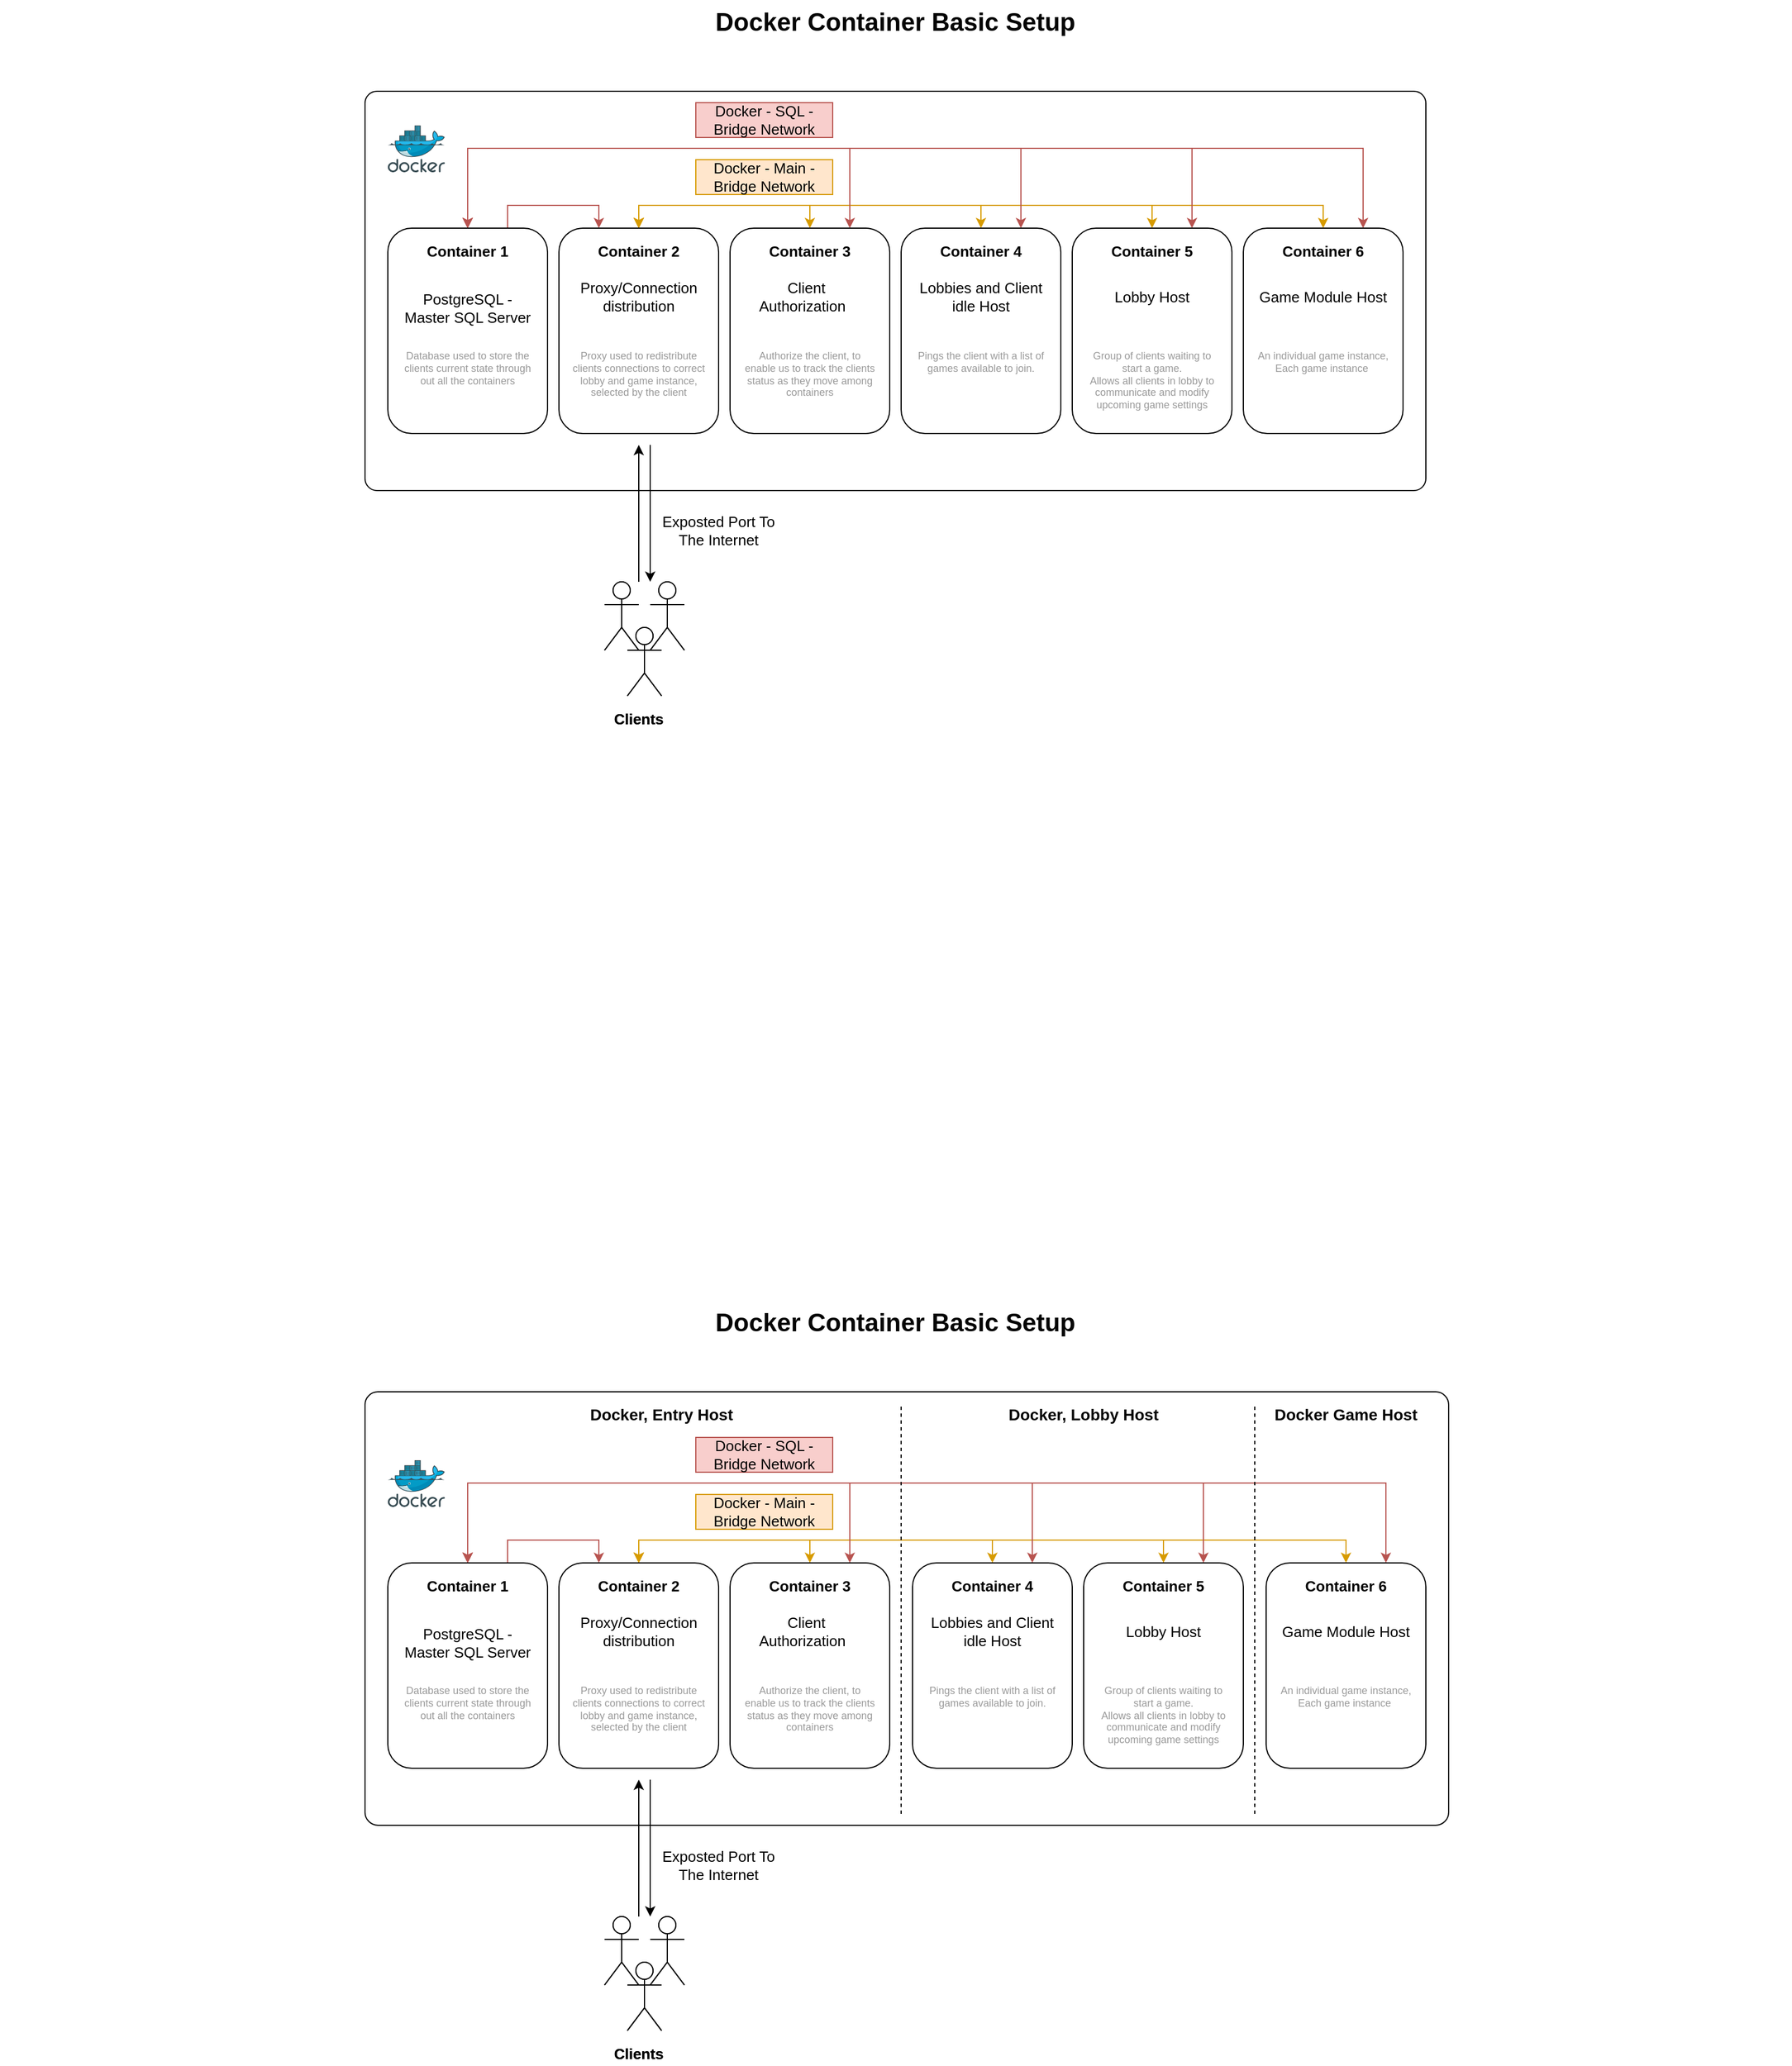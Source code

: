<mxfile version="12.9.4" type="github">
  <diagram id="G6aAyCiUhe-DF7zZhqXM" name="Page-1">
    <mxGraphModel dx="1422" dy="762" grid="1" gridSize="10" guides="1" tooltips="1" connect="1" arrows="1" fold="1" page="1" pageScale="1" pageWidth="1654" pageHeight="1169" math="0" shadow="0">
      <root>
        <mxCell id="0" />
        <mxCell id="1" parent="0" />
        <mxCell id="WDJNQAaPPTsATFnZAzZO-1" value="" style="aspect=fixed;html=1;points=[];align=center;image;fontSize=12;image=img/lib/mscae/Docker.svg;" parent="1" vertex="1">
          <mxGeometry x="400" y="269.5" width="50" height="41" as="geometry" />
        </mxCell>
        <mxCell id="WDJNQAaPPTsATFnZAzZO-6" value="" style="group" parent="1" vertex="1" connectable="0">
          <mxGeometry x="380" y="340" width="140" height="180" as="geometry" />
        </mxCell>
        <mxCell id="WDJNQAaPPTsATFnZAzZO-3" value="" style="rounded=1;whiteSpace=wrap;html=1;" parent="WDJNQAaPPTsATFnZAzZO-6" vertex="1">
          <mxGeometry width="140" height="180" as="geometry" />
        </mxCell>
        <mxCell id="WDJNQAaPPTsATFnZAzZO-4" value="Container 1" style="text;html=1;strokeColor=none;fillColor=none;align=center;verticalAlign=middle;whiteSpace=wrap;rounded=0;fontStyle=1;fontSize=13;" parent="WDJNQAaPPTsATFnZAzZO-6" vertex="1">
          <mxGeometry x="30" y="10" width="80" height="20" as="geometry" />
        </mxCell>
        <mxCell id="WDJNQAaPPTsATFnZAzZO-5" value="PostgreSQL -&lt;br&gt;Master SQL Server" style="text;html=1;strokeColor=none;fillColor=none;align=center;verticalAlign=middle;whiteSpace=wrap;rounded=0;fontSize=13;" parent="WDJNQAaPPTsATFnZAzZO-6" vertex="1">
          <mxGeometry x="10" y="60" width="120" height="100" as="geometry" />
        </mxCell>
        <mxCell id="WDJNQAaPPTsATFnZAzZO-7" value="" style="group" parent="1" vertex="1" connectable="0">
          <mxGeometry x="680" y="340" width="140" height="180" as="geometry" />
        </mxCell>
        <mxCell id="WDJNQAaPPTsATFnZAzZO-8" value="" style="rounded=1;whiteSpace=wrap;html=1;" parent="WDJNQAaPPTsATFnZAzZO-7" vertex="1">
          <mxGeometry width="140" height="180" as="geometry" />
        </mxCell>
        <mxCell id="WDJNQAaPPTsATFnZAzZO-9" value="Container 3" style="text;html=1;strokeColor=none;fillColor=none;align=center;verticalAlign=middle;whiteSpace=wrap;rounded=0;fontStyle=1;fontSize=13;" parent="WDJNQAaPPTsATFnZAzZO-7" vertex="1">
          <mxGeometry x="30" y="10" width="80" height="20" as="geometry" />
        </mxCell>
        <mxCell id="WDJNQAaPPTsATFnZAzZO-10" value="Client Authorization&amp;nbsp;&amp;nbsp;" style="text;html=1;strokeColor=none;fillColor=none;align=center;verticalAlign=middle;whiteSpace=wrap;rounded=0;fontSize=13;" parent="WDJNQAaPPTsATFnZAzZO-7" vertex="1">
          <mxGeometry x="10" y="60" width="120" height="100" as="geometry" />
        </mxCell>
        <mxCell id="WDJNQAaPPTsATFnZAzZO-11" value="" style="group" parent="1" vertex="1" connectable="0">
          <mxGeometry x="530" y="340" width="140" height="180" as="geometry" />
        </mxCell>
        <mxCell id="WDJNQAaPPTsATFnZAzZO-12" value="" style="rounded=1;whiteSpace=wrap;html=1;" parent="WDJNQAaPPTsATFnZAzZO-11" vertex="1">
          <mxGeometry width="140" height="180" as="geometry" />
        </mxCell>
        <mxCell id="WDJNQAaPPTsATFnZAzZO-13" value="Container 2" style="text;html=1;strokeColor=none;fillColor=none;align=center;verticalAlign=middle;whiteSpace=wrap;rounded=0;fontStyle=1;fontSize=13;" parent="WDJNQAaPPTsATFnZAzZO-11" vertex="1">
          <mxGeometry x="30" y="10" width="80" height="20" as="geometry" />
        </mxCell>
        <mxCell id="WDJNQAaPPTsATFnZAzZO-14" value="Proxy/Connection distribution Server" style="text;html=1;strokeColor=none;fillColor=none;align=center;verticalAlign=middle;whiteSpace=wrap;rounded=0;fontSize=13;" parent="WDJNQAaPPTsATFnZAzZO-11" vertex="1">
          <mxGeometry x="10" y="60" width="120" height="100" as="geometry" />
        </mxCell>
        <mxCell id="WDJNQAaPPTsATFnZAzZO-15" value="" style="group" parent="1" vertex="1" connectable="0">
          <mxGeometry x="840" y="340" width="140" height="180" as="geometry" />
        </mxCell>
        <mxCell id="WDJNQAaPPTsATFnZAzZO-16" value="" style="rounded=1;whiteSpace=wrap;html=1;" parent="WDJNQAaPPTsATFnZAzZO-15" vertex="1">
          <mxGeometry width="140" height="180" as="geometry" />
        </mxCell>
        <mxCell id="WDJNQAaPPTsATFnZAzZO-17" value="Container 4" style="text;html=1;strokeColor=none;fillColor=none;align=center;verticalAlign=middle;whiteSpace=wrap;rounded=0;fontStyle=1;fontSize=13;" parent="WDJNQAaPPTsATFnZAzZO-15" vertex="1">
          <mxGeometry x="30" y="10" width="80" height="20" as="geometry" />
        </mxCell>
        <mxCell id="WDJNQAaPPTsATFnZAzZO-18" value="Lobbies and Client idle host" style="text;html=1;strokeColor=none;fillColor=none;align=center;verticalAlign=middle;whiteSpace=wrap;rounded=0;fontSize=13;" parent="WDJNQAaPPTsATFnZAzZO-15" vertex="1">
          <mxGeometry x="10" y="60" width="120" height="100" as="geometry" />
        </mxCell>
        <mxCell id="WDJNQAaPPTsATFnZAzZO-19" value="" style="group" parent="1" vertex="1" connectable="0">
          <mxGeometry x="990" y="340" width="140" height="180" as="geometry" />
        </mxCell>
        <mxCell id="WDJNQAaPPTsATFnZAzZO-20" value="" style="rounded=1;whiteSpace=wrap;html=1;" parent="WDJNQAaPPTsATFnZAzZO-19" vertex="1">
          <mxGeometry width="140" height="180" as="geometry" />
        </mxCell>
        <mxCell id="WDJNQAaPPTsATFnZAzZO-21" value="Container 5" style="text;html=1;strokeColor=none;fillColor=none;align=center;verticalAlign=middle;whiteSpace=wrap;rounded=0;fontStyle=1;fontSize=13;" parent="WDJNQAaPPTsATFnZAzZO-19" vertex="1">
          <mxGeometry x="30" y="10" width="80" height="20" as="geometry" />
        </mxCell>
        <mxCell id="WDJNQAaPPTsATFnZAzZO-22" value="Lobby Server" style="text;html=1;strokeColor=none;fillColor=none;align=center;verticalAlign=middle;whiteSpace=wrap;rounded=0;fontSize=13;" parent="WDJNQAaPPTsATFnZAzZO-19" vertex="1">
          <mxGeometry x="10" y="60" width="120" height="100" as="geometry" />
        </mxCell>
        <mxCell id="WDJNQAaPPTsATFnZAzZO-23" value="" style="group" parent="1" vertex="1" connectable="0">
          <mxGeometry x="1140" y="340" width="140" height="180" as="geometry" />
        </mxCell>
        <mxCell id="WDJNQAaPPTsATFnZAzZO-24" value="" style="rounded=1;whiteSpace=wrap;html=1;" parent="WDJNQAaPPTsATFnZAzZO-23" vertex="1">
          <mxGeometry width="140" height="180" as="geometry" />
        </mxCell>
        <mxCell id="WDJNQAaPPTsATFnZAzZO-25" value="Container 5" style="text;html=1;strokeColor=none;fillColor=none;align=center;verticalAlign=middle;whiteSpace=wrap;rounded=0;fontStyle=1;fontSize=13;" parent="WDJNQAaPPTsATFnZAzZO-23" vertex="1">
          <mxGeometry x="30" y="10" width="80" height="20" as="geometry" />
        </mxCell>
        <mxCell id="WDJNQAaPPTsATFnZAzZO-26" value="Game Module Server" style="text;html=1;strokeColor=none;fillColor=none;align=center;verticalAlign=middle;whiteSpace=wrap;rounded=0;fontSize=13;" parent="WDJNQAaPPTsATFnZAzZO-23" vertex="1">
          <mxGeometry x="10" y="60" width="120" height="100" as="geometry" />
        </mxCell>
        <mxCell id="WDJNQAaPPTsATFnZAzZO-27" value="" style="shape=umlActor;verticalLabelPosition=bottom;labelBackgroundColor=#ffffff;verticalAlign=top;html=1;outlineConnect=0;fontSize=13;" parent="1" vertex="1">
          <mxGeometry x="570" y="650" width="30" height="60" as="geometry" />
        </mxCell>
        <mxCell id="WDJNQAaPPTsATFnZAzZO-28" value="" style="shape=umlActor;verticalLabelPosition=bottom;labelBackgroundColor=#ffffff;verticalAlign=top;html=1;outlineConnect=0;fontSize=13;" parent="1" vertex="1">
          <mxGeometry x="610" y="650" width="30" height="60" as="geometry" />
        </mxCell>
        <mxCell id="WDJNQAaPPTsATFnZAzZO-29" value="" style="shape=umlActor;verticalLabelPosition=bottom;labelBackgroundColor=#ffffff;verticalAlign=top;html=1;outlineConnect=0;fontSize=13;" parent="1" vertex="1">
          <mxGeometry x="590" y="690" width="30" height="60" as="geometry" />
        </mxCell>
        <mxCell id="WDJNQAaPPTsATFnZAzZO-30" value="&lt;b&gt;Clients&lt;/b&gt;" style="text;html=1;strokeColor=none;fillColor=none;align=center;verticalAlign=middle;whiteSpace=wrap;rounded=0;fontSize=13;" parent="1" vertex="1">
          <mxGeometry x="560" y="760" width="80" height="20" as="geometry" />
        </mxCell>
        <mxCell id="WDJNQAaPPTsATFnZAzZO-33" value="" style="rounded=1;whiteSpace=wrap;html=1;arcSize=3;" parent="1" vertex="1">
          <mxGeometry x="360" y="220" width="930" height="350" as="geometry" />
        </mxCell>
        <mxCell id="WDJNQAaPPTsATFnZAzZO-70" value="" style="group" parent="1" vertex="1" connectable="0">
          <mxGeometry x="600" y="530" width="10" height="120" as="geometry" />
        </mxCell>
        <mxCell id="WDJNQAaPPTsATFnZAzZO-67" value="" style="endArrow=classic;html=1;fontSize=13;endFill=1;" parent="WDJNQAaPPTsATFnZAzZO-70" edge="1">
          <mxGeometry width="50" height="50" relative="1" as="geometry">
            <mxPoint y="120" as="sourcePoint" />
            <mxPoint as="targetPoint" />
          </mxGeometry>
        </mxCell>
        <mxCell id="WDJNQAaPPTsATFnZAzZO-68" value="" style="endArrow=none;html=1;fontSize=13;startArrow=classic;startFill=1;" parent="WDJNQAaPPTsATFnZAzZO-70" edge="1">
          <mxGeometry width="50" height="50" relative="1" as="geometry">
            <mxPoint x="10" y="120" as="sourcePoint" />
            <mxPoint x="10" as="targetPoint" />
          </mxGeometry>
        </mxCell>
        <mxCell id="WDJNQAaPPTsATFnZAzZO-73" style="edgeStyle=orthogonalEdgeStyle;rounded=0;orthogonalLoop=1;jettySize=auto;html=1;exitX=0.5;exitY=0;exitDx=0;exitDy=0;entryX=0.5;entryY=0;entryDx=0;entryDy=0;startArrow=classic;startFill=1;endArrow=classic;endFill=1;fontSize=13;fillColor=#ffe6cc;strokeColor=#d79b00;" parent="1" source="WDJNQAaPPTsATFnZAzZO-44" target="WDJNQAaPPTsATFnZAzZO-40" edge="1">
          <mxGeometry relative="1" as="geometry" />
        </mxCell>
        <mxCell id="WDJNQAaPPTsATFnZAzZO-75" style="edgeStyle=orthogonalEdgeStyle;rounded=0;orthogonalLoop=1;jettySize=auto;html=1;exitX=0.5;exitY=0;exitDx=0;exitDy=0;entryX=0.5;entryY=0;entryDx=0;entryDy=0;startArrow=classic;startFill=1;endArrow=classic;endFill=1;fontSize=13;fillColor=#ffe6cc;strokeColor=#d79b00;" parent="1" source="WDJNQAaPPTsATFnZAzZO-48" target="WDJNQAaPPTsATFnZAzZO-44" edge="1">
          <mxGeometry relative="1" as="geometry" />
        </mxCell>
        <mxCell id="WDJNQAaPPTsATFnZAzZO-77" style="edgeStyle=orthogonalEdgeStyle;rounded=0;orthogonalLoop=1;jettySize=auto;html=1;exitX=0.5;exitY=0;exitDx=0;exitDy=0;startArrow=classic;startFill=1;endArrow=classic;endFill=1;fontSize=13;entryX=0.5;entryY=0;entryDx=0;entryDy=0;fillColor=#ffe6cc;strokeColor=#d79b00;" parent="1" source="WDJNQAaPPTsATFnZAzZO-52" target="WDJNQAaPPTsATFnZAzZO-44" edge="1">
          <mxGeometry relative="1" as="geometry">
            <mxPoint x="950" y="140" as="targetPoint" />
          </mxGeometry>
        </mxCell>
        <mxCell id="WDJNQAaPPTsATFnZAzZO-78" style="edgeStyle=orthogonalEdgeStyle;rounded=0;orthogonalLoop=1;jettySize=auto;html=1;exitX=0.5;exitY=0;exitDx=0;exitDy=0;startArrow=classic;startFill=1;endArrow=classic;endFill=1;fontSize=13;entryX=0.5;entryY=0;entryDx=0;entryDy=0;fillColor=#ffe6cc;strokeColor=#d79b00;" parent="1" source="WDJNQAaPPTsATFnZAzZO-56" target="WDJNQAaPPTsATFnZAzZO-44" edge="1">
          <mxGeometry relative="1" as="geometry">
            <mxPoint x="870" y="88.621" as="targetPoint" />
          </mxGeometry>
        </mxCell>
        <mxCell id="WDJNQAaPPTsATFnZAzZO-79" value="Docker - Main -&lt;br&gt;Bridge Network" style="text;html=1;strokeColor=#d79b00;fillColor=#ffe6cc;align=center;verticalAlign=middle;whiteSpace=wrap;rounded=0;fontSize=13;" parent="1" vertex="1">
          <mxGeometry x="650" y="280" width="120" height="30.5" as="geometry" />
        </mxCell>
        <mxCell id="WDJNQAaPPTsATFnZAzZO-80" value="Exposted Port To The Internet" style="text;html=1;strokeColor=none;fillColor=none;align=center;verticalAlign=middle;whiteSpace=wrap;rounded=0;fontSize=13;" parent="1" vertex="1">
          <mxGeometry x="610" y="590" width="120" height="30" as="geometry" />
        </mxCell>
        <mxCell id="WDJNQAaPPTsATFnZAzZO-87" style="edgeStyle=orthogonalEdgeStyle;rounded=0;orthogonalLoop=1;jettySize=auto;html=1;exitX=0.75;exitY=0;exitDx=0;exitDy=0;entryX=0.25;entryY=0;entryDx=0;entryDy=0;startArrow=none;startFill=0;endArrow=classic;endFill=1;fontSize=13;fillColor=#f8cecc;strokeColor=#b85450;" parent="1" source="WDJNQAaPPTsATFnZAzZO-36" target="WDJNQAaPPTsATFnZAzZO-44" edge="1">
          <mxGeometry relative="1" as="geometry" />
        </mxCell>
        <mxCell id="WDJNQAaPPTsATFnZAzZO-88" style="edgeStyle=orthogonalEdgeStyle;rounded=0;orthogonalLoop=1;jettySize=auto;html=1;exitX=0.5;exitY=0;exitDx=0;exitDy=0;entryX=0.75;entryY=0;entryDx=0;entryDy=0;startArrow=classic;startFill=1;endArrow=classic;endFill=1;fontSize=13;fillColor=#f8cecc;strokeColor=#b85450;" parent="1" source="WDJNQAaPPTsATFnZAzZO-36" target="WDJNQAaPPTsATFnZAzZO-56" edge="1">
          <mxGeometry relative="1" as="geometry">
            <Array as="points">
              <mxPoint x="450" y="270" />
              <mxPoint x="1235" y="270" />
            </Array>
          </mxGeometry>
        </mxCell>
        <mxCell id="WDJNQAaPPTsATFnZAzZO-90" style="edgeStyle=orthogonalEdgeStyle;rounded=0;orthogonalLoop=1;jettySize=auto;html=1;exitX=0.75;exitY=0;exitDx=0;exitDy=0;startArrow=classic;startFill=1;endArrow=classic;endFill=1;fontSize=13;entryX=0.5;entryY=0;entryDx=0;entryDy=0;fillColor=#f8cecc;strokeColor=#b85450;" parent="1" source="WDJNQAaPPTsATFnZAzZO-52" target="WDJNQAaPPTsATFnZAzZO-36" edge="1">
          <mxGeometry relative="1" as="geometry">
            <mxPoint x="850" y="70" as="targetPoint" />
            <Array as="points">
              <mxPoint x="1085" y="270" />
              <mxPoint x="450" y="270" />
            </Array>
          </mxGeometry>
        </mxCell>
        <mxCell id="WDJNQAaPPTsATFnZAzZO-91" style="edgeStyle=orthogonalEdgeStyle;rounded=0;orthogonalLoop=1;jettySize=auto;html=1;exitX=0.75;exitY=0;exitDx=0;exitDy=0;entryX=0.5;entryY=0;entryDx=0;entryDy=0;startArrow=classic;startFill=1;endArrow=classic;endFill=1;fontSize=13;fillColor=#f8cecc;strokeColor=#b85450;" parent="1" source="WDJNQAaPPTsATFnZAzZO-48" target="WDJNQAaPPTsATFnZAzZO-36" edge="1">
          <mxGeometry relative="1" as="geometry">
            <Array as="points">
              <mxPoint x="935" y="270" />
              <mxPoint x="450" y="270" />
            </Array>
          </mxGeometry>
        </mxCell>
        <mxCell id="WDJNQAaPPTsATFnZAzZO-92" style="edgeStyle=orthogonalEdgeStyle;rounded=0;orthogonalLoop=1;jettySize=auto;html=1;exitX=0.75;exitY=0;exitDx=0;exitDy=0;entryX=0.5;entryY=0;entryDx=0;entryDy=0;startArrow=classic;startFill=1;endArrow=classic;endFill=1;fontSize=13;fillColor=#f8cecc;strokeColor=#b85450;" parent="1" source="WDJNQAaPPTsATFnZAzZO-40" target="WDJNQAaPPTsATFnZAzZO-36" edge="1">
          <mxGeometry relative="1" as="geometry">
            <Array as="points">
              <mxPoint x="785" y="270" />
              <mxPoint x="450" y="270" />
            </Array>
          </mxGeometry>
        </mxCell>
        <mxCell id="WDJNQAaPPTsATFnZAzZO-94" value="Docker - SQL -&lt;br&gt;Bridge Network" style="text;html=1;strokeColor=#b85450;fillColor=#f8cecc;align=center;verticalAlign=middle;whiteSpace=wrap;rounded=0;fontSize=13;" parent="1" vertex="1">
          <mxGeometry x="650" y="230" width="120" height="30.5" as="geometry" />
        </mxCell>
        <mxCell id="urJCP8OpHEJr19VCwwud-18" value="Docker Container Basic Setup" style="text;html=1;strokeColor=none;fillColor=none;align=center;verticalAlign=middle;whiteSpace=wrap;rounded=0;fontSize=22;fontColor=#050505;fontStyle=1" vertex="1" parent="1">
          <mxGeometry x="40" y="140" width="1570" height="40" as="geometry" />
        </mxCell>
        <mxCell id="urJCP8OpHEJr19VCwwud-19" value="" style="aspect=fixed;html=1;points=[];align=center;image;fontSize=12;image=img/lib/mscae/Docker.svg;" vertex="1" parent="1">
          <mxGeometry x="400" y="1439.5" width="50" height="41" as="geometry" />
        </mxCell>
        <mxCell id="urJCP8OpHEJr19VCwwud-20" value="" style="group" vertex="1" connectable="0" parent="1">
          <mxGeometry x="380" y="1510" width="140" height="180" as="geometry" />
        </mxCell>
        <mxCell id="urJCP8OpHEJr19VCwwud-21" value="" style="rounded=1;whiteSpace=wrap;html=1;" vertex="1" parent="urJCP8OpHEJr19VCwwud-20">
          <mxGeometry width="140" height="180" as="geometry" />
        </mxCell>
        <mxCell id="urJCP8OpHEJr19VCwwud-22" value="Container 1" style="text;html=1;strokeColor=none;fillColor=none;align=center;verticalAlign=middle;whiteSpace=wrap;rounded=0;fontStyle=1;fontSize=13;" vertex="1" parent="urJCP8OpHEJr19VCwwud-20">
          <mxGeometry x="30" y="10" width="80" height="20" as="geometry" />
        </mxCell>
        <mxCell id="urJCP8OpHEJr19VCwwud-23" value="PostgreSQL -&lt;br&gt;Master SQL Server" style="text;html=1;strokeColor=none;fillColor=none;align=center;verticalAlign=middle;whiteSpace=wrap;rounded=0;fontSize=13;" vertex="1" parent="urJCP8OpHEJr19VCwwud-20">
          <mxGeometry x="10" y="60" width="120" height="100" as="geometry" />
        </mxCell>
        <mxCell id="urJCP8OpHEJr19VCwwud-24" value="" style="group" vertex="1" connectable="0" parent="1">
          <mxGeometry x="680" y="1510" width="140" height="180" as="geometry" />
        </mxCell>
        <mxCell id="urJCP8OpHEJr19VCwwud-25" value="" style="rounded=1;whiteSpace=wrap;html=1;" vertex="1" parent="urJCP8OpHEJr19VCwwud-24">
          <mxGeometry width="140" height="180" as="geometry" />
        </mxCell>
        <mxCell id="urJCP8OpHEJr19VCwwud-26" value="Container 3" style="text;html=1;strokeColor=none;fillColor=none;align=center;verticalAlign=middle;whiteSpace=wrap;rounded=0;fontStyle=1;fontSize=13;" vertex="1" parent="urJCP8OpHEJr19VCwwud-24">
          <mxGeometry x="30" y="10" width="80" height="20" as="geometry" />
        </mxCell>
        <mxCell id="urJCP8OpHEJr19VCwwud-27" value="Client Authorization&amp;nbsp;&amp;nbsp;" style="text;html=1;strokeColor=none;fillColor=none;align=center;verticalAlign=middle;whiteSpace=wrap;rounded=0;fontSize=13;" vertex="1" parent="urJCP8OpHEJr19VCwwud-24">
          <mxGeometry x="10" y="60" width="120" height="100" as="geometry" />
        </mxCell>
        <mxCell id="urJCP8OpHEJr19VCwwud-28" value="" style="group" vertex="1" connectable="0" parent="1">
          <mxGeometry x="530" y="1510" width="140" height="180" as="geometry" />
        </mxCell>
        <mxCell id="urJCP8OpHEJr19VCwwud-29" value="" style="rounded=1;whiteSpace=wrap;html=1;" vertex="1" parent="urJCP8OpHEJr19VCwwud-28">
          <mxGeometry width="140" height="180" as="geometry" />
        </mxCell>
        <mxCell id="urJCP8OpHEJr19VCwwud-30" value="Container 2" style="text;html=1;strokeColor=none;fillColor=none;align=center;verticalAlign=middle;whiteSpace=wrap;rounded=0;fontStyle=1;fontSize=13;" vertex="1" parent="urJCP8OpHEJr19VCwwud-28">
          <mxGeometry x="30" y="10" width="80" height="20" as="geometry" />
        </mxCell>
        <mxCell id="urJCP8OpHEJr19VCwwud-31" value="Proxy/Connection distribution Server" style="text;html=1;strokeColor=none;fillColor=none;align=center;verticalAlign=middle;whiteSpace=wrap;rounded=0;fontSize=13;" vertex="1" parent="urJCP8OpHEJr19VCwwud-28">
          <mxGeometry x="10" y="60" width="120" height="100" as="geometry" />
        </mxCell>
        <mxCell id="urJCP8OpHEJr19VCwwud-32" value="" style="group" vertex="1" connectable="0" parent="1">
          <mxGeometry x="840" y="1510" width="140" height="180" as="geometry" />
        </mxCell>
        <mxCell id="urJCP8OpHEJr19VCwwud-33" value="" style="rounded=1;whiteSpace=wrap;html=1;" vertex="1" parent="urJCP8OpHEJr19VCwwud-32">
          <mxGeometry width="140" height="180" as="geometry" />
        </mxCell>
        <mxCell id="urJCP8OpHEJr19VCwwud-34" value="Container 4" style="text;html=1;strokeColor=none;fillColor=none;align=center;verticalAlign=middle;whiteSpace=wrap;rounded=0;fontStyle=1;fontSize=13;" vertex="1" parent="urJCP8OpHEJr19VCwwud-32">
          <mxGeometry x="30" y="10" width="80" height="20" as="geometry" />
        </mxCell>
        <mxCell id="urJCP8OpHEJr19VCwwud-35" value="Lobbies and Client idle host" style="text;html=1;strokeColor=none;fillColor=none;align=center;verticalAlign=middle;whiteSpace=wrap;rounded=0;fontSize=13;" vertex="1" parent="urJCP8OpHEJr19VCwwud-32">
          <mxGeometry x="10" y="60" width="120" height="100" as="geometry" />
        </mxCell>
        <mxCell id="urJCP8OpHEJr19VCwwud-36" value="" style="group" vertex="1" connectable="0" parent="1">
          <mxGeometry x="990" y="1510" width="140" height="180" as="geometry" />
        </mxCell>
        <mxCell id="urJCP8OpHEJr19VCwwud-37" value="" style="rounded=1;whiteSpace=wrap;html=1;" vertex="1" parent="urJCP8OpHEJr19VCwwud-36">
          <mxGeometry width="140" height="180" as="geometry" />
        </mxCell>
        <mxCell id="urJCP8OpHEJr19VCwwud-38" value="Container 5" style="text;html=1;strokeColor=none;fillColor=none;align=center;verticalAlign=middle;whiteSpace=wrap;rounded=0;fontStyle=1;fontSize=13;" vertex="1" parent="urJCP8OpHEJr19VCwwud-36">
          <mxGeometry x="30" y="10" width="80" height="20" as="geometry" />
        </mxCell>
        <mxCell id="urJCP8OpHEJr19VCwwud-39" value="Lobby Server" style="text;html=1;strokeColor=none;fillColor=none;align=center;verticalAlign=middle;whiteSpace=wrap;rounded=0;fontSize=13;" vertex="1" parent="urJCP8OpHEJr19VCwwud-36">
          <mxGeometry x="10" y="60" width="120" height="100" as="geometry" />
        </mxCell>
        <mxCell id="urJCP8OpHEJr19VCwwud-40" value="" style="group" vertex="1" connectable="0" parent="1">
          <mxGeometry x="1140" y="1510" width="140" height="180" as="geometry" />
        </mxCell>
        <mxCell id="urJCP8OpHEJr19VCwwud-41" value="" style="rounded=1;whiteSpace=wrap;html=1;" vertex="1" parent="urJCP8OpHEJr19VCwwud-40">
          <mxGeometry width="140" height="180" as="geometry" />
        </mxCell>
        <mxCell id="urJCP8OpHEJr19VCwwud-42" value="Container 5" style="text;html=1;strokeColor=none;fillColor=none;align=center;verticalAlign=middle;whiteSpace=wrap;rounded=0;fontStyle=1;fontSize=13;" vertex="1" parent="urJCP8OpHEJr19VCwwud-40">
          <mxGeometry x="30" y="10" width="80" height="20" as="geometry" />
        </mxCell>
        <mxCell id="urJCP8OpHEJr19VCwwud-43" value="Game Module Server" style="text;html=1;strokeColor=none;fillColor=none;align=center;verticalAlign=middle;whiteSpace=wrap;rounded=0;fontSize=13;" vertex="1" parent="urJCP8OpHEJr19VCwwud-40">
          <mxGeometry x="10" y="60" width="120" height="100" as="geometry" />
        </mxCell>
        <mxCell id="urJCP8OpHEJr19VCwwud-44" value="" style="shape=umlActor;verticalLabelPosition=bottom;labelBackgroundColor=#ffffff;verticalAlign=top;html=1;outlineConnect=0;fontSize=13;" vertex="1" parent="1">
          <mxGeometry x="570" y="1820" width="30" height="60" as="geometry" />
        </mxCell>
        <mxCell id="urJCP8OpHEJr19VCwwud-45" value="" style="shape=umlActor;verticalLabelPosition=bottom;labelBackgroundColor=#ffffff;verticalAlign=top;html=1;outlineConnect=0;fontSize=13;" vertex="1" parent="1">
          <mxGeometry x="610" y="1820" width="30" height="60" as="geometry" />
        </mxCell>
        <mxCell id="urJCP8OpHEJr19VCwwud-46" value="" style="shape=umlActor;verticalLabelPosition=bottom;labelBackgroundColor=#ffffff;verticalAlign=top;html=1;outlineConnect=0;fontSize=13;" vertex="1" parent="1">
          <mxGeometry x="590" y="1860" width="30" height="60" as="geometry" />
        </mxCell>
        <mxCell id="urJCP8OpHEJr19VCwwud-47" value="&lt;b&gt;Clients&lt;/b&gt;" style="text;html=1;strokeColor=none;fillColor=none;align=center;verticalAlign=middle;whiteSpace=wrap;rounded=0;fontSize=13;" vertex="1" parent="1">
          <mxGeometry x="560" y="1930" width="80" height="20" as="geometry" />
        </mxCell>
        <mxCell id="urJCP8OpHEJr19VCwwud-48" value="" style="rounded=1;whiteSpace=wrap;html=1;arcSize=3;" vertex="1" parent="1">
          <mxGeometry x="360" y="1360" width="950" height="380" as="geometry" />
        </mxCell>
        <mxCell id="urJCP8OpHEJr19VCwwud-49" value="" style="group" vertex="1" connectable="0" parent="1">
          <mxGeometry x="600" y="1700" width="10" height="120" as="geometry" />
        </mxCell>
        <mxCell id="urJCP8OpHEJr19VCwwud-50" value="" style="endArrow=classic;html=1;fontSize=13;endFill=1;" edge="1" parent="urJCP8OpHEJr19VCwwud-49">
          <mxGeometry width="50" height="50" relative="1" as="geometry">
            <mxPoint y="120" as="sourcePoint" />
            <mxPoint as="targetPoint" />
          </mxGeometry>
        </mxCell>
        <mxCell id="urJCP8OpHEJr19VCwwud-51" value="" style="endArrow=none;html=1;fontSize=13;startArrow=classic;startFill=1;" edge="1" parent="urJCP8OpHEJr19VCwwud-49">
          <mxGeometry width="50" height="50" relative="1" as="geometry">
            <mxPoint x="10" y="120" as="sourcePoint" />
            <mxPoint x="10" as="targetPoint" />
          </mxGeometry>
        </mxCell>
        <mxCell id="urJCP8OpHEJr19VCwwud-52" style="edgeStyle=orthogonalEdgeStyle;rounded=0;orthogonalLoop=1;jettySize=auto;html=1;exitX=0.5;exitY=0;exitDx=0;exitDy=0;entryX=0.5;entryY=0;entryDx=0;entryDy=0;startArrow=classic;startFill=1;endArrow=classic;endFill=1;fontSize=13;fillColor=#ffe6cc;strokeColor=#d79b00;" edge="1" parent="1" source="urJCP8OpHEJr19VCwwud-77" target="urJCP8OpHEJr19VCwwud-72">
          <mxGeometry relative="1" as="geometry" />
        </mxCell>
        <mxCell id="urJCP8OpHEJr19VCwwud-53" style="edgeStyle=orthogonalEdgeStyle;rounded=0;orthogonalLoop=1;jettySize=auto;html=1;exitX=0.5;exitY=0;exitDx=0;exitDy=0;entryX=0.5;entryY=0;entryDx=0;entryDy=0;startArrow=classic;startFill=1;endArrow=classic;endFill=1;fontSize=13;fillColor=#ffe6cc;strokeColor=#d79b00;" edge="1" parent="1" source="urJCP8OpHEJr19VCwwud-82" target="urJCP8OpHEJr19VCwwud-77">
          <mxGeometry relative="1" as="geometry" />
        </mxCell>
        <mxCell id="urJCP8OpHEJr19VCwwud-54" style="edgeStyle=orthogonalEdgeStyle;rounded=0;orthogonalLoop=1;jettySize=auto;html=1;exitX=0.5;exitY=0;exitDx=0;exitDy=0;startArrow=classic;startFill=1;endArrow=classic;endFill=1;fontSize=13;entryX=0.5;entryY=0;entryDx=0;entryDy=0;fillColor=#ffe6cc;strokeColor=#d79b00;" edge="1" parent="1" source="urJCP8OpHEJr19VCwwud-87" target="urJCP8OpHEJr19VCwwud-77">
          <mxGeometry relative="1" as="geometry">
            <mxPoint x="950" y="1310" as="targetPoint" />
          </mxGeometry>
        </mxCell>
        <mxCell id="urJCP8OpHEJr19VCwwud-55" style="edgeStyle=orthogonalEdgeStyle;rounded=0;orthogonalLoop=1;jettySize=auto;html=1;exitX=0.5;exitY=0;exitDx=0;exitDy=0;startArrow=classic;startFill=1;endArrow=classic;endFill=1;fontSize=13;entryX=0.5;entryY=0;entryDx=0;entryDy=0;fillColor=#ffe6cc;strokeColor=#d79b00;" edge="1" parent="1" source="urJCP8OpHEJr19VCwwud-92" target="urJCP8OpHEJr19VCwwud-77">
          <mxGeometry relative="1" as="geometry">
            <mxPoint x="870" y="1258.621" as="targetPoint" />
          </mxGeometry>
        </mxCell>
        <mxCell id="urJCP8OpHEJr19VCwwud-56" value="Docker - Main -&lt;br&gt;Bridge Network" style="text;html=1;strokeColor=#d79b00;fillColor=#ffe6cc;align=center;verticalAlign=middle;whiteSpace=wrap;rounded=0;fontSize=13;" vertex="1" parent="1">
          <mxGeometry x="650" y="1450" width="120" height="30.5" as="geometry" />
        </mxCell>
        <mxCell id="urJCP8OpHEJr19VCwwud-57" value="Exposted Port To The Internet" style="text;html=1;strokeColor=none;fillColor=none;align=center;verticalAlign=middle;whiteSpace=wrap;rounded=0;fontSize=13;" vertex="1" parent="1">
          <mxGeometry x="610" y="1760" width="120" height="30" as="geometry" />
        </mxCell>
        <mxCell id="urJCP8OpHEJr19VCwwud-58" style="edgeStyle=orthogonalEdgeStyle;rounded=0;orthogonalLoop=1;jettySize=auto;html=1;exitX=0.75;exitY=0;exitDx=0;exitDy=0;entryX=0.25;entryY=0;entryDx=0;entryDy=0;startArrow=none;startFill=0;endArrow=classic;endFill=1;fontSize=13;fillColor=#f8cecc;strokeColor=#b85450;" edge="1" parent="1" source="urJCP8OpHEJr19VCwwud-67" target="urJCP8OpHEJr19VCwwud-77">
          <mxGeometry relative="1" as="geometry" />
        </mxCell>
        <mxCell id="urJCP8OpHEJr19VCwwud-59" style="edgeStyle=orthogonalEdgeStyle;rounded=0;orthogonalLoop=1;jettySize=auto;html=1;exitX=0.5;exitY=0;exitDx=0;exitDy=0;startArrow=classic;startFill=1;endArrow=classic;endFill=1;fontSize=13;fillColor=#f8cecc;strokeColor=#b85450;entryX=0.75;entryY=0;entryDx=0;entryDy=0;" edge="1" parent="1" source="urJCP8OpHEJr19VCwwud-67" target="urJCP8OpHEJr19VCwwud-92">
          <mxGeometry relative="1" as="geometry">
            <Array as="points">
              <mxPoint x="450" y="1440" />
              <mxPoint x="1255" y="1440" />
            </Array>
          </mxGeometry>
        </mxCell>
        <mxCell id="urJCP8OpHEJr19VCwwud-60" style="edgeStyle=orthogonalEdgeStyle;rounded=0;orthogonalLoop=1;jettySize=auto;html=1;exitX=0.75;exitY=0;exitDx=0;exitDy=0;startArrow=classic;startFill=1;endArrow=classic;endFill=1;fontSize=13;entryX=0.5;entryY=0;entryDx=0;entryDy=0;fillColor=#f8cecc;strokeColor=#b85450;" edge="1" parent="1" source="urJCP8OpHEJr19VCwwud-87" target="urJCP8OpHEJr19VCwwud-67">
          <mxGeometry relative="1" as="geometry">
            <mxPoint x="850" y="1240" as="targetPoint" />
            <Array as="points">
              <mxPoint x="1095" y="1440" />
              <mxPoint x="450" y="1440" />
            </Array>
          </mxGeometry>
        </mxCell>
        <mxCell id="urJCP8OpHEJr19VCwwud-61" style="edgeStyle=orthogonalEdgeStyle;rounded=0;orthogonalLoop=1;jettySize=auto;html=1;exitX=0.75;exitY=0;exitDx=0;exitDy=0;entryX=0.5;entryY=0;entryDx=0;entryDy=0;startArrow=classic;startFill=1;endArrow=classic;endFill=1;fontSize=13;fillColor=#f8cecc;strokeColor=#b85450;" edge="1" parent="1" source="urJCP8OpHEJr19VCwwud-82" target="urJCP8OpHEJr19VCwwud-67">
          <mxGeometry relative="1" as="geometry">
            <Array as="points">
              <mxPoint x="945" y="1440" />
              <mxPoint x="450" y="1440" />
            </Array>
          </mxGeometry>
        </mxCell>
        <mxCell id="urJCP8OpHEJr19VCwwud-62" style="edgeStyle=orthogonalEdgeStyle;rounded=0;orthogonalLoop=1;jettySize=auto;html=1;exitX=0.75;exitY=0;exitDx=0;exitDy=0;entryX=0.5;entryY=0;entryDx=0;entryDy=0;startArrow=classic;startFill=1;endArrow=classic;endFill=1;fontSize=13;fillColor=#f8cecc;strokeColor=#b85450;" edge="1" parent="1" source="urJCP8OpHEJr19VCwwud-72" target="urJCP8OpHEJr19VCwwud-67">
          <mxGeometry relative="1" as="geometry">
            <Array as="points">
              <mxPoint x="785" y="1440" />
              <mxPoint x="450" y="1440" />
            </Array>
          </mxGeometry>
        </mxCell>
        <mxCell id="urJCP8OpHEJr19VCwwud-63" value="Docker - SQL -&lt;br&gt;Bridge Network" style="text;html=1;strokeColor=#b85450;fillColor=#f8cecc;align=center;verticalAlign=middle;whiteSpace=wrap;rounded=0;fontSize=13;" vertex="1" parent="1">
          <mxGeometry x="650" y="1400" width="120" height="30.5" as="geometry" />
        </mxCell>
        <mxCell id="urJCP8OpHEJr19VCwwud-64" value="Docker Container Basic Setup" style="text;html=1;strokeColor=none;fillColor=none;align=center;verticalAlign=middle;whiteSpace=wrap;rounded=0;fontSize=22;fontColor=#050505;fontStyle=1" vertex="1" parent="1">
          <mxGeometry x="40" y="1280" width="1570" height="40" as="geometry" />
        </mxCell>
        <mxCell id="urJCP8OpHEJr19VCwwud-65" value="" style="aspect=fixed;html=1;points=[];align=center;image;fontSize=12;image=img/lib/mscae/Docker.svg;" vertex="1" parent="1">
          <mxGeometry x="380" y="1420" width="50" height="41" as="geometry" />
        </mxCell>
        <mxCell id="urJCP8OpHEJr19VCwwud-66" value="" style="group" vertex="1" connectable="0" parent="1">
          <mxGeometry x="380" y="1510" width="180" height="180" as="geometry" />
        </mxCell>
        <mxCell id="urJCP8OpHEJr19VCwwud-67" value="" style="rounded=1;whiteSpace=wrap;html=1;" vertex="1" parent="urJCP8OpHEJr19VCwwud-66">
          <mxGeometry width="140" height="180" as="geometry" />
        </mxCell>
        <mxCell id="urJCP8OpHEJr19VCwwud-68" value="Container 1" style="text;html=1;strokeColor=none;fillColor=none;align=center;verticalAlign=middle;whiteSpace=wrap;rounded=0;fontStyle=1;fontSize=13;" vertex="1" parent="urJCP8OpHEJr19VCwwud-66">
          <mxGeometry x="30" y="10" width="80" height="20" as="geometry" />
        </mxCell>
        <mxCell id="urJCP8OpHEJr19VCwwud-69" value="PostgreSQL -&lt;br&gt;Master SQL Server" style="text;html=1;strokeColor=none;fillColor=none;align=center;verticalAlign=middle;whiteSpace=wrap;rounded=0;fontSize=13;" vertex="1" parent="urJCP8OpHEJr19VCwwud-66">
          <mxGeometry x="10" y="50" width="120" height="40" as="geometry" />
        </mxCell>
        <mxCell id="urJCP8OpHEJr19VCwwud-70" value="Database used to store the clients current state through out all the&amp;nbsp;containers" style="text;html=1;fontSize=9;align=center;fontColor=#999999;whiteSpace=wrap;" vertex="1" parent="urJCP8OpHEJr19VCwwud-66">
          <mxGeometry x="10" y="100" width="120" height="50" as="geometry" />
        </mxCell>
        <mxCell id="urJCP8OpHEJr19VCwwud-71" value="" style="group" vertex="1" connectable="0" parent="1">
          <mxGeometry x="680" y="1510" width="140" height="180" as="geometry" />
        </mxCell>
        <mxCell id="urJCP8OpHEJr19VCwwud-72" value="" style="rounded=1;whiteSpace=wrap;html=1;" vertex="1" parent="urJCP8OpHEJr19VCwwud-71">
          <mxGeometry width="140" height="180" as="geometry" />
        </mxCell>
        <mxCell id="urJCP8OpHEJr19VCwwud-73" value="Container 3" style="text;html=1;strokeColor=none;fillColor=none;align=center;verticalAlign=middle;whiteSpace=wrap;rounded=0;fontStyle=1;fontSize=13;" vertex="1" parent="urJCP8OpHEJr19VCwwud-71">
          <mxGeometry x="30" y="10" width="80" height="20" as="geometry" />
        </mxCell>
        <mxCell id="urJCP8OpHEJr19VCwwud-74" value="Client Authorization&amp;nbsp;&amp;nbsp;" style="text;html=1;strokeColor=none;fillColor=none;align=center;verticalAlign=middle;whiteSpace=wrap;rounded=0;fontSize=13;" vertex="1" parent="urJCP8OpHEJr19VCwwud-71">
          <mxGeometry x="7" y="40" width="120" height="40" as="geometry" />
        </mxCell>
        <mxCell id="urJCP8OpHEJr19VCwwud-75" value="Authorize the client, to enable us to track the clients status as they move among containers" style="text;html=1;fontSize=9;align=center;fontColor=#999999;whiteSpace=wrap;" vertex="1" parent="urJCP8OpHEJr19VCwwud-71">
          <mxGeometry x="10" y="100" width="120" height="50" as="geometry" />
        </mxCell>
        <mxCell id="urJCP8OpHEJr19VCwwud-76" value="" style="group" vertex="1" connectable="0" parent="1">
          <mxGeometry x="530" y="1510" width="140" height="180" as="geometry" />
        </mxCell>
        <mxCell id="urJCP8OpHEJr19VCwwud-77" value="" style="rounded=1;whiteSpace=wrap;html=1;" vertex="1" parent="urJCP8OpHEJr19VCwwud-76">
          <mxGeometry width="140" height="180" as="geometry" />
        </mxCell>
        <mxCell id="urJCP8OpHEJr19VCwwud-78" value="Container 2" style="text;html=1;strokeColor=none;fillColor=none;align=center;verticalAlign=middle;whiteSpace=wrap;rounded=0;fontStyle=1;fontSize=13;" vertex="1" parent="urJCP8OpHEJr19VCwwud-76">
          <mxGeometry x="30" y="10" width="80" height="20" as="geometry" />
        </mxCell>
        <mxCell id="urJCP8OpHEJr19VCwwud-79" value="Proxy/Connection distribution" style="text;html=1;strokeColor=none;fillColor=none;align=center;verticalAlign=middle;whiteSpace=wrap;rounded=0;fontSize=13;" vertex="1" parent="urJCP8OpHEJr19VCwwud-76">
          <mxGeometry x="10" y="40" width="120" height="40" as="geometry" />
        </mxCell>
        <mxCell id="urJCP8OpHEJr19VCwwud-80" value="Proxy used to redistribute clients connections to correct lobby and game instance, selected by the client" style="text;html=1;fontSize=9;align=center;fontColor=#999999;whiteSpace=wrap;" vertex="1" parent="urJCP8OpHEJr19VCwwud-76">
          <mxGeometry x="10" y="100" width="120" height="50" as="geometry" />
        </mxCell>
        <mxCell id="urJCP8OpHEJr19VCwwud-81" value="" style="group" vertex="1" connectable="0" parent="1">
          <mxGeometry x="840" y="1510" width="140" height="180" as="geometry" />
        </mxCell>
        <mxCell id="urJCP8OpHEJr19VCwwud-82" value="" style="rounded=1;whiteSpace=wrap;html=1;" vertex="1" parent="urJCP8OpHEJr19VCwwud-81">
          <mxGeometry width="140" height="180" as="geometry" />
        </mxCell>
        <mxCell id="urJCP8OpHEJr19VCwwud-83" value="Container 4" style="text;html=1;strokeColor=none;fillColor=none;align=center;verticalAlign=middle;whiteSpace=wrap;rounded=0;fontStyle=1;fontSize=13;" vertex="1" parent="urJCP8OpHEJr19VCwwud-81">
          <mxGeometry x="30" y="10" width="80" height="20" as="geometry" />
        </mxCell>
        <mxCell id="urJCP8OpHEJr19VCwwud-84" value="Lobbies and Client idle Host" style="text;html=1;strokeColor=none;fillColor=none;align=center;verticalAlign=middle;whiteSpace=wrap;rounded=0;fontSize=13;" vertex="1" parent="urJCP8OpHEJr19VCwwud-81">
          <mxGeometry x="10" y="40" width="120" height="40" as="geometry" />
        </mxCell>
        <mxCell id="urJCP8OpHEJr19VCwwud-85" value="Pings the client with a list of games available to join.&lt;br&gt;" style="text;html=1;fontSize=9;align=center;fontColor=#999999;whiteSpace=wrap;" vertex="1" parent="urJCP8OpHEJr19VCwwud-81">
          <mxGeometry x="10" y="100" width="120" height="50" as="geometry" />
        </mxCell>
        <mxCell id="urJCP8OpHEJr19VCwwud-86" value="" style="group" vertex="1" connectable="0" parent="1">
          <mxGeometry x="1000" y="1510" width="140" height="180" as="geometry" />
        </mxCell>
        <mxCell id="urJCP8OpHEJr19VCwwud-87" value="" style="rounded=1;whiteSpace=wrap;html=1;" vertex="1" parent="urJCP8OpHEJr19VCwwud-86">
          <mxGeometry x="-10" width="140" height="180" as="geometry" />
        </mxCell>
        <mxCell id="urJCP8OpHEJr19VCwwud-88" value="Container 5" style="text;html=1;strokeColor=none;fillColor=none;align=center;verticalAlign=middle;whiteSpace=wrap;rounded=0;fontStyle=1;fontSize=13;" vertex="1" parent="urJCP8OpHEJr19VCwwud-86">
          <mxGeometry x="20" y="10" width="80" height="20" as="geometry" />
        </mxCell>
        <mxCell id="urJCP8OpHEJr19VCwwud-89" value="Lobby Host" style="text;html=1;strokeColor=none;fillColor=none;align=center;verticalAlign=middle;whiteSpace=wrap;rounded=0;fontSize=13;" vertex="1" parent="urJCP8OpHEJr19VCwwud-86">
          <mxGeometry y="40" width="120" height="40" as="geometry" />
        </mxCell>
        <mxCell id="urJCP8OpHEJr19VCwwud-90" value="Group of clients waiting to start a game.&lt;br&gt;Allows all clients in lobby to communicate and modify upcoming game settings" style="text;html=1;fontSize=9;align=center;fontColor=#999999;whiteSpace=wrap;" vertex="1" parent="urJCP8OpHEJr19VCwwud-86">
          <mxGeometry y="100" width="120" height="60" as="geometry" />
        </mxCell>
        <mxCell id="urJCP8OpHEJr19VCwwud-91" value="" style="group" vertex="1" connectable="0" parent="1">
          <mxGeometry x="1150" y="1510" width="140" height="180" as="geometry" />
        </mxCell>
        <mxCell id="urJCP8OpHEJr19VCwwud-92" value="" style="rounded=1;whiteSpace=wrap;html=1;" vertex="1" parent="urJCP8OpHEJr19VCwwud-91">
          <mxGeometry width="140" height="180" as="geometry" />
        </mxCell>
        <mxCell id="urJCP8OpHEJr19VCwwud-93" value="Container 6" style="text;html=1;strokeColor=none;fillColor=none;align=center;verticalAlign=middle;whiteSpace=wrap;rounded=0;fontStyle=1;fontSize=13;" vertex="1" parent="urJCP8OpHEJr19VCwwud-91">
          <mxGeometry x="30" y="10" width="80" height="20" as="geometry" />
        </mxCell>
        <mxCell id="urJCP8OpHEJr19VCwwud-94" value="Game Module Host" style="text;html=1;strokeColor=none;fillColor=none;align=center;verticalAlign=middle;whiteSpace=wrap;rounded=0;fontSize=13;" vertex="1" parent="urJCP8OpHEJr19VCwwud-91">
          <mxGeometry x="10" y="40" width="120" height="40" as="geometry" />
        </mxCell>
        <mxCell id="urJCP8OpHEJr19VCwwud-95" value="An individual game instance,&lt;br&gt;Each game instance&amp;nbsp;" style="text;html=1;fontSize=9;align=center;fontColor=#999999;whiteSpace=wrap;" vertex="1" parent="urJCP8OpHEJr19VCwwud-91">
          <mxGeometry x="10" y="100" width="120" height="60" as="geometry" />
        </mxCell>
        <mxCell id="urJCP8OpHEJr19VCwwud-96" value="" style="shape=umlActor;verticalLabelPosition=bottom;labelBackgroundColor=#ffffff;verticalAlign=top;html=1;outlineConnect=0;fontSize=13;" vertex="1" parent="1">
          <mxGeometry x="570" y="1820" width="30" height="60" as="geometry" />
        </mxCell>
        <mxCell id="urJCP8OpHEJr19VCwwud-97" value="" style="shape=umlActor;verticalLabelPosition=bottom;labelBackgroundColor=#ffffff;verticalAlign=top;html=1;outlineConnect=0;fontSize=13;" vertex="1" parent="1">
          <mxGeometry x="610" y="1820" width="30" height="60" as="geometry" />
        </mxCell>
        <mxCell id="urJCP8OpHEJr19VCwwud-98" value="" style="shape=umlActor;verticalLabelPosition=bottom;labelBackgroundColor=#ffffff;verticalAlign=top;html=1;outlineConnect=0;fontSize=13;" vertex="1" parent="1">
          <mxGeometry x="590" y="1860" width="30" height="60" as="geometry" />
        </mxCell>
        <mxCell id="urJCP8OpHEJr19VCwwud-99" value="&lt;b&gt;Clients&lt;/b&gt;" style="text;html=1;strokeColor=none;fillColor=none;align=center;verticalAlign=middle;whiteSpace=wrap;rounded=0;fontSize=13;" vertex="1" parent="1">
          <mxGeometry x="560" y="1930" width="80" height="20" as="geometry" />
        </mxCell>
        <mxCell id="urJCP8OpHEJr19VCwwud-101" value="" style="endArrow=none;dashed=1;html=1;fontSize=22;fontColor=#050505;" edge="1" parent="1">
          <mxGeometry width="50" height="50" relative="1" as="geometry">
            <mxPoint x="1140" y="1730" as="sourcePoint" />
            <mxPoint x="1140" y="1370" as="targetPoint" />
          </mxGeometry>
        </mxCell>
        <mxCell id="urJCP8OpHEJr19VCwwud-102" value="" style="endArrow=none;dashed=1;html=1;fontSize=22;fontColor=#050505;" edge="1" parent="1">
          <mxGeometry width="50" height="50" relative="1" as="geometry">
            <mxPoint x="830" y="1730" as="sourcePoint" />
            <mxPoint x="830" y="1370" as="targetPoint" />
          </mxGeometry>
        </mxCell>
        <mxCell id="urJCP8OpHEJr19VCwwud-105" value="Docker, Entry Host" style="text;html=1;strokeColor=none;fillColor=none;align=center;verticalAlign=middle;whiteSpace=wrap;rounded=0;fontSize=14;fontColor=#050505;fontStyle=1" vertex="1" parent="1">
          <mxGeometry x="510" y="1370" width="220" height="20" as="geometry" />
        </mxCell>
        <mxCell id="urJCP8OpHEJr19VCwwud-106" value="Docker, Lobby Host" style="text;html=1;strokeColor=none;fillColor=none;align=center;verticalAlign=middle;whiteSpace=wrap;rounded=0;fontSize=14;fontColor=#050505;fontStyle=1" vertex="1" parent="1">
          <mxGeometry x="880" y="1370" width="220" height="20" as="geometry" />
        </mxCell>
        <mxCell id="urJCP8OpHEJr19VCwwud-107" value="Docker Game Host" style="text;html=1;strokeColor=none;fillColor=none;align=center;verticalAlign=middle;whiteSpace=wrap;rounded=0;fontSize=14;fontColor=#050505;fontStyle=1" vertex="1" parent="1">
          <mxGeometry x="1150" y="1370" width="140" height="20" as="geometry" />
        </mxCell>
        <mxCell id="WDJNQAaPPTsATFnZAzZO-32" value="Untitled Layer" parent="0" />
        <mxCell id="WDJNQAaPPTsATFnZAzZO-34" value="" style="aspect=fixed;html=1;points=[];align=center;image;fontSize=12;image=img/lib/mscae/Docker.svg;" parent="WDJNQAaPPTsATFnZAzZO-32" vertex="1">
          <mxGeometry x="380" y="250" width="50" height="41" as="geometry" />
        </mxCell>
        <mxCell id="WDJNQAaPPTsATFnZAzZO-35" value="" style="group" parent="WDJNQAaPPTsATFnZAzZO-32" vertex="1" connectable="0">
          <mxGeometry x="380" y="340" width="180" height="180" as="geometry" />
        </mxCell>
        <mxCell id="WDJNQAaPPTsATFnZAzZO-36" value="" style="rounded=1;whiteSpace=wrap;html=1;" parent="WDJNQAaPPTsATFnZAzZO-35" vertex="1">
          <mxGeometry width="140" height="180" as="geometry" />
        </mxCell>
        <mxCell id="WDJNQAaPPTsATFnZAzZO-37" value="Container 1" style="text;html=1;strokeColor=none;fillColor=none;align=center;verticalAlign=middle;whiteSpace=wrap;rounded=0;fontStyle=1;fontSize=13;" parent="WDJNQAaPPTsATFnZAzZO-35" vertex="1">
          <mxGeometry x="30" y="10" width="80" height="20" as="geometry" />
        </mxCell>
        <mxCell id="WDJNQAaPPTsATFnZAzZO-38" value="PostgreSQL -&lt;br&gt;Master SQL Server" style="text;html=1;strokeColor=none;fillColor=none;align=center;verticalAlign=middle;whiteSpace=wrap;rounded=0;fontSize=13;" parent="WDJNQAaPPTsATFnZAzZO-35" vertex="1">
          <mxGeometry x="10" y="50" width="120" height="40" as="geometry" />
        </mxCell>
        <mxCell id="urJCP8OpHEJr19VCwwud-1" value="Database used to store the clients current state through out all the&amp;nbsp;containers" style="text;html=1;fontSize=9;align=center;fontColor=#999999;whiteSpace=wrap;" vertex="1" parent="WDJNQAaPPTsATFnZAzZO-35">
          <mxGeometry x="10" y="100" width="120" height="50" as="geometry" />
        </mxCell>
        <mxCell id="WDJNQAaPPTsATFnZAzZO-39" value="" style="group" parent="WDJNQAaPPTsATFnZAzZO-32" vertex="1" connectable="0">
          <mxGeometry x="680" y="340" width="140" height="180" as="geometry" />
        </mxCell>
        <mxCell id="WDJNQAaPPTsATFnZAzZO-40" value="" style="rounded=1;whiteSpace=wrap;html=1;" parent="WDJNQAaPPTsATFnZAzZO-39" vertex="1">
          <mxGeometry width="140" height="180" as="geometry" />
        </mxCell>
        <mxCell id="WDJNQAaPPTsATFnZAzZO-41" value="Container 3" style="text;html=1;strokeColor=none;fillColor=none;align=center;verticalAlign=middle;whiteSpace=wrap;rounded=0;fontStyle=1;fontSize=13;" parent="WDJNQAaPPTsATFnZAzZO-39" vertex="1">
          <mxGeometry x="30" y="10" width="80" height="20" as="geometry" />
        </mxCell>
        <mxCell id="WDJNQAaPPTsATFnZAzZO-42" value="Client Authorization&amp;nbsp;&amp;nbsp;" style="text;html=1;strokeColor=none;fillColor=none;align=center;verticalAlign=middle;whiteSpace=wrap;rounded=0;fontSize=13;" parent="WDJNQAaPPTsATFnZAzZO-39" vertex="1">
          <mxGeometry x="7" y="40" width="120" height="40" as="geometry" />
        </mxCell>
        <mxCell id="urJCP8OpHEJr19VCwwud-8" value="Authorize the client, to enable us to track the clients status as they move among containers" style="text;html=1;fontSize=9;align=center;fontColor=#999999;whiteSpace=wrap;" vertex="1" parent="WDJNQAaPPTsATFnZAzZO-39">
          <mxGeometry x="10" y="100" width="120" height="50" as="geometry" />
        </mxCell>
        <mxCell id="WDJNQAaPPTsATFnZAzZO-43" value="" style="group" parent="WDJNQAaPPTsATFnZAzZO-32" vertex="1" connectable="0">
          <mxGeometry x="530" y="340" width="140" height="180" as="geometry" />
        </mxCell>
        <mxCell id="WDJNQAaPPTsATFnZAzZO-44" value="" style="rounded=1;whiteSpace=wrap;html=1;" parent="WDJNQAaPPTsATFnZAzZO-43" vertex="1">
          <mxGeometry width="140" height="180" as="geometry" />
        </mxCell>
        <mxCell id="WDJNQAaPPTsATFnZAzZO-45" value="Container 2" style="text;html=1;strokeColor=none;fillColor=none;align=center;verticalAlign=middle;whiteSpace=wrap;rounded=0;fontStyle=1;fontSize=13;" parent="WDJNQAaPPTsATFnZAzZO-43" vertex="1">
          <mxGeometry x="30" y="10" width="80" height="20" as="geometry" />
        </mxCell>
        <mxCell id="WDJNQAaPPTsATFnZAzZO-46" value="Proxy/Connection distribution" style="text;html=1;strokeColor=none;fillColor=none;align=center;verticalAlign=middle;whiteSpace=wrap;rounded=0;fontSize=13;" parent="WDJNQAaPPTsATFnZAzZO-43" vertex="1">
          <mxGeometry x="10" y="40" width="120" height="40" as="geometry" />
        </mxCell>
        <mxCell id="urJCP8OpHEJr19VCwwud-2" value="Proxy used to redistribute clients connections to correct lobby and game instance, selected by the client" style="text;html=1;fontSize=9;align=center;fontColor=#999999;whiteSpace=wrap;" vertex="1" parent="WDJNQAaPPTsATFnZAzZO-43">
          <mxGeometry x="10" y="100" width="120" height="50" as="geometry" />
        </mxCell>
        <mxCell id="WDJNQAaPPTsATFnZAzZO-47" value="" style="group" parent="WDJNQAaPPTsATFnZAzZO-32" vertex="1" connectable="0">
          <mxGeometry x="830" y="340" width="140" height="180" as="geometry" />
        </mxCell>
        <mxCell id="WDJNQAaPPTsATFnZAzZO-48" value="" style="rounded=1;whiteSpace=wrap;html=1;" parent="WDJNQAaPPTsATFnZAzZO-47" vertex="1">
          <mxGeometry width="140" height="180" as="geometry" />
        </mxCell>
        <mxCell id="WDJNQAaPPTsATFnZAzZO-49" value="Container 4" style="text;html=1;strokeColor=none;fillColor=none;align=center;verticalAlign=middle;whiteSpace=wrap;rounded=0;fontStyle=1;fontSize=13;" parent="WDJNQAaPPTsATFnZAzZO-47" vertex="1">
          <mxGeometry x="30" y="10" width="80" height="20" as="geometry" />
        </mxCell>
        <mxCell id="WDJNQAaPPTsATFnZAzZO-50" value="Lobbies and Client idle Host" style="text;html=1;strokeColor=none;fillColor=none;align=center;verticalAlign=middle;whiteSpace=wrap;rounded=0;fontSize=13;" parent="WDJNQAaPPTsATFnZAzZO-47" vertex="1">
          <mxGeometry x="10" y="40" width="120" height="40" as="geometry" />
        </mxCell>
        <mxCell id="urJCP8OpHEJr19VCwwud-9" value="Pings the client with a list of games available to join.&lt;br&gt;" style="text;html=1;fontSize=9;align=center;fontColor=#999999;whiteSpace=wrap;" vertex="1" parent="WDJNQAaPPTsATFnZAzZO-47">
          <mxGeometry x="10" y="100" width="120" height="50" as="geometry" />
        </mxCell>
        <mxCell id="WDJNQAaPPTsATFnZAzZO-51" value="" style="group" parent="WDJNQAaPPTsATFnZAzZO-32" vertex="1" connectable="0">
          <mxGeometry x="980" y="340" width="140" height="180" as="geometry" />
        </mxCell>
        <mxCell id="WDJNQAaPPTsATFnZAzZO-52" value="" style="rounded=1;whiteSpace=wrap;html=1;" parent="WDJNQAaPPTsATFnZAzZO-51" vertex="1">
          <mxGeometry width="140" height="180" as="geometry" />
        </mxCell>
        <mxCell id="WDJNQAaPPTsATFnZAzZO-53" value="Container 5" style="text;html=1;strokeColor=none;fillColor=none;align=center;verticalAlign=middle;whiteSpace=wrap;rounded=0;fontStyle=1;fontSize=13;" parent="WDJNQAaPPTsATFnZAzZO-51" vertex="1">
          <mxGeometry x="30" y="10" width="80" height="20" as="geometry" />
        </mxCell>
        <mxCell id="WDJNQAaPPTsATFnZAzZO-54" value="Lobby Host" style="text;html=1;strokeColor=none;fillColor=none;align=center;verticalAlign=middle;whiteSpace=wrap;rounded=0;fontSize=13;" parent="WDJNQAaPPTsATFnZAzZO-51" vertex="1">
          <mxGeometry x="10" y="40" width="120" height="40" as="geometry" />
        </mxCell>
        <mxCell id="urJCP8OpHEJr19VCwwud-10" value="Group of clients waiting to start a game.&lt;br&gt;Allows all clients in lobby to communicate and modify upcoming game settings" style="text;html=1;fontSize=9;align=center;fontColor=#999999;whiteSpace=wrap;" vertex="1" parent="WDJNQAaPPTsATFnZAzZO-51">
          <mxGeometry x="10" y="100" width="120" height="60" as="geometry" />
        </mxCell>
        <mxCell id="WDJNQAaPPTsATFnZAzZO-55" value="" style="group" parent="WDJNQAaPPTsATFnZAzZO-32" vertex="1" connectable="0">
          <mxGeometry x="1130" y="340" width="140" height="180" as="geometry" />
        </mxCell>
        <mxCell id="WDJNQAaPPTsATFnZAzZO-56" value="" style="rounded=1;whiteSpace=wrap;html=1;" parent="WDJNQAaPPTsATFnZAzZO-55" vertex="1">
          <mxGeometry width="140" height="180" as="geometry" />
        </mxCell>
        <mxCell id="WDJNQAaPPTsATFnZAzZO-57" value="Container 6" style="text;html=1;strokeColor=none;fillColor=none;align=center;verticalAlign=middle;whiteSpace=wrap;rounded=0;fontStyle=1;fontSize=13;" parent="WDJNQAaPPTsATFnZAzZO-55" vertex="1">
          <mxGeometry x="30" y="10" width="80" height="20" as="geometry" />
        </mxCell>
        <mxCell id="WDJNQAaPPTsATFnZAzZO-58" value="Game Module Host" style="text;html=1;strokeColor=none;fillColor=none;align=center;verticalAlign=middle;whiteSpace=wrap;rounded=0;fontSize=13;" parent="WDJNQAaPPTsATFnZAzZO-55" vertex="1">
          <mxGeometry x="10" y="40" width="120" height="40" as="geometry" />
        </mxCell>
        <mxCell id="urJCP8OpHEJr19VCwwud-16" value="An individual game instance,&lt;br&gt;Each game instance&amp;nbsp;" style="text;html=1;fontSize=9;align=center;fontColor=#999999;whiteSpace=wrap;" vertex="1" parent="WDJNQAaPPTsATFnZAzZO-55">
          <mxGeometry x="10" y="100" width="120" height="60" as="geometry" />
        </mxCell>
        <mxCell id="WDJNQAaPPTsATFnZAzZO-59" value="" style="shape=umlActor;verticalLabelPosition=bottom;labelBackgroundColor=#ffffff;verticalAlign=top;html=1;outlineConnect=0;fontSize=13;" parent="WDJNQAaPPTsATFnZAzZO-32" vertex="1">
          <mxGeometry x="570" y="650" width="30" height="60" as="geometry" />
        </mxCell>
        <mxCell id="WDJNQAaPPTsATFnZAzZO-60" value="" style="shape=umlActor;verticalLabelPosition=bottom;labelBackgroundColor=#ffffff;verticalAlign=top;html=1;outlineConnect=0;fontSize=13;" parent="WDJNQAaPPTsATFnZAzZO-32" vertex="1">
          <mxGeometry x="610" y="650" width="30" height="60" as="geometry" />
        </mxCell>
        <mxCell id="WDJNQAaPPTsATFnZAzZO-61" value="" style="shape=umlActor;verticalLabelPosition=bottom;labelBackgroundColor=#ffffff;verticalAlign=top;html=1;outlineConnect=0;fontSize=13;" parent="WDJNQAaPPTsATFnZAzZO-32" vertex="1">
          <mxGeometry x="590" y="690" width="30" height="60" as="geometry" />
        </mxCell>
        <mxCell id="WDJNQAaPPTsATFnZAzZO-62" value="&lt;b&gt;Clients&lt;/b&gt;" style="text;html=1;strokeColor=none;fillColor=none;align=center;verticalAlign=middle;whiteSpace=wrap;rounded=0;fontSize=13;" parent="WDJNQAaPPTsATFnZAzZO-32" vertex="1">
          <mxGeometry x="560" y="760" width="80" height="20" as="geometry" />
        </mxCell>
      </root>
    </mxGraphModel>
  </diagram>
</mxfile>
